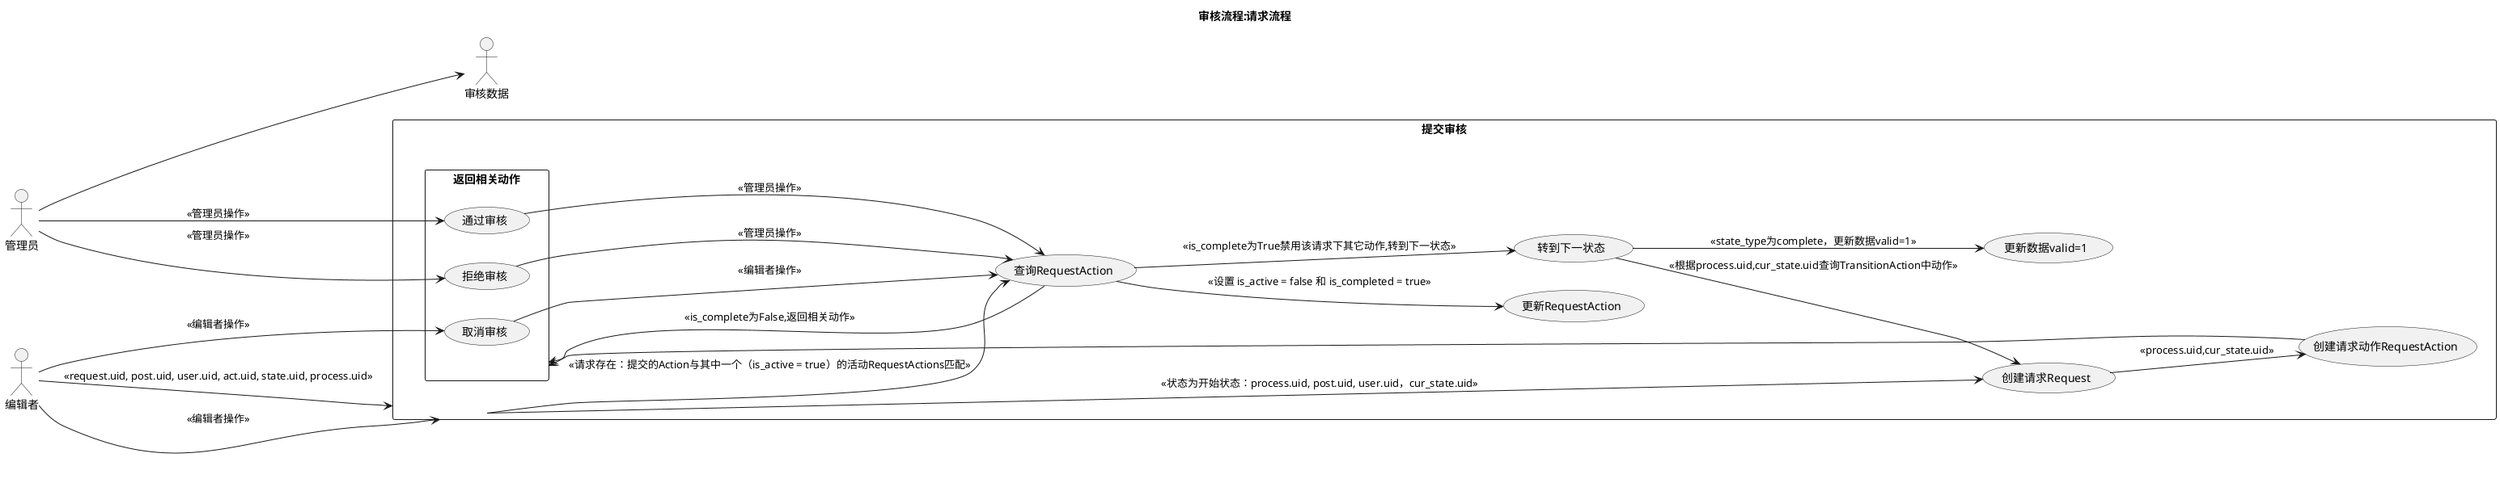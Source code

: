 @startuml
'https://plantuml.com/sequence-diagram
!pragma teoz true


title 审核流程:请求流程
left to right direction


管理员 --> 审核数据
编辑者 --> (提交审核):<<request.uid, post.uid, user.uid, act.uid, state.uid, process.uid>>
  

rectangle 提交审核{
    (提交审核) --> (创建请求Request):<<状态为开始状态：process.uid, post.uid, user.uid，cur_state.uid>>
    (创建请求Request) --> (创建请求动作RequestAction):<<process.uid,cur_state.uid >>
    (创建请求动作RequestAction) --> (返回相关动作)
    (提交审核) --> (查询RequestAction):<<请求存在：提交的Action与其中一个（is_active = true）的活动RequestActions匹配>>
    (查询RequestAction) --> (更新RequestAction):<<设置 is_active = false 和 is_completed = true>>
    (查询RequestAction) --> (返回相关动作):<<is_complete为False,返回相关动作>>
    (查询RequestAction) --> (转到下一状态):<<is_complete为True禁用该请求下其它动作,转到下一状态>>
    (转到下一状态) --> (更新数据valid=1):<<state_type为complete，更新数据valid=1>>
    (转到下一状态) --> (创建请求Request):<<根据process.uid,cur_state.uid查询TransitionAction中动作>>
}



rectangle 返回相关动作{
    (编辑者) --> (提交审核) :<<编辑者操作>>
    (编辑者) --> (取消审核) :<<编辑者操作>>
    (管理员) --> (通过审核) :<<管理员操作>>
    (管理员) --> (拒绝审核):<<管理员操作>>
    (通过审核) --> (查询RequestAction):<<管理员操作>>
    (拒绝审核) --> (查询RequestAction):<<管理员操作>>
    (取消审核) --> (查询RequestAction):<<编辑者操作>>




}
@enduml
